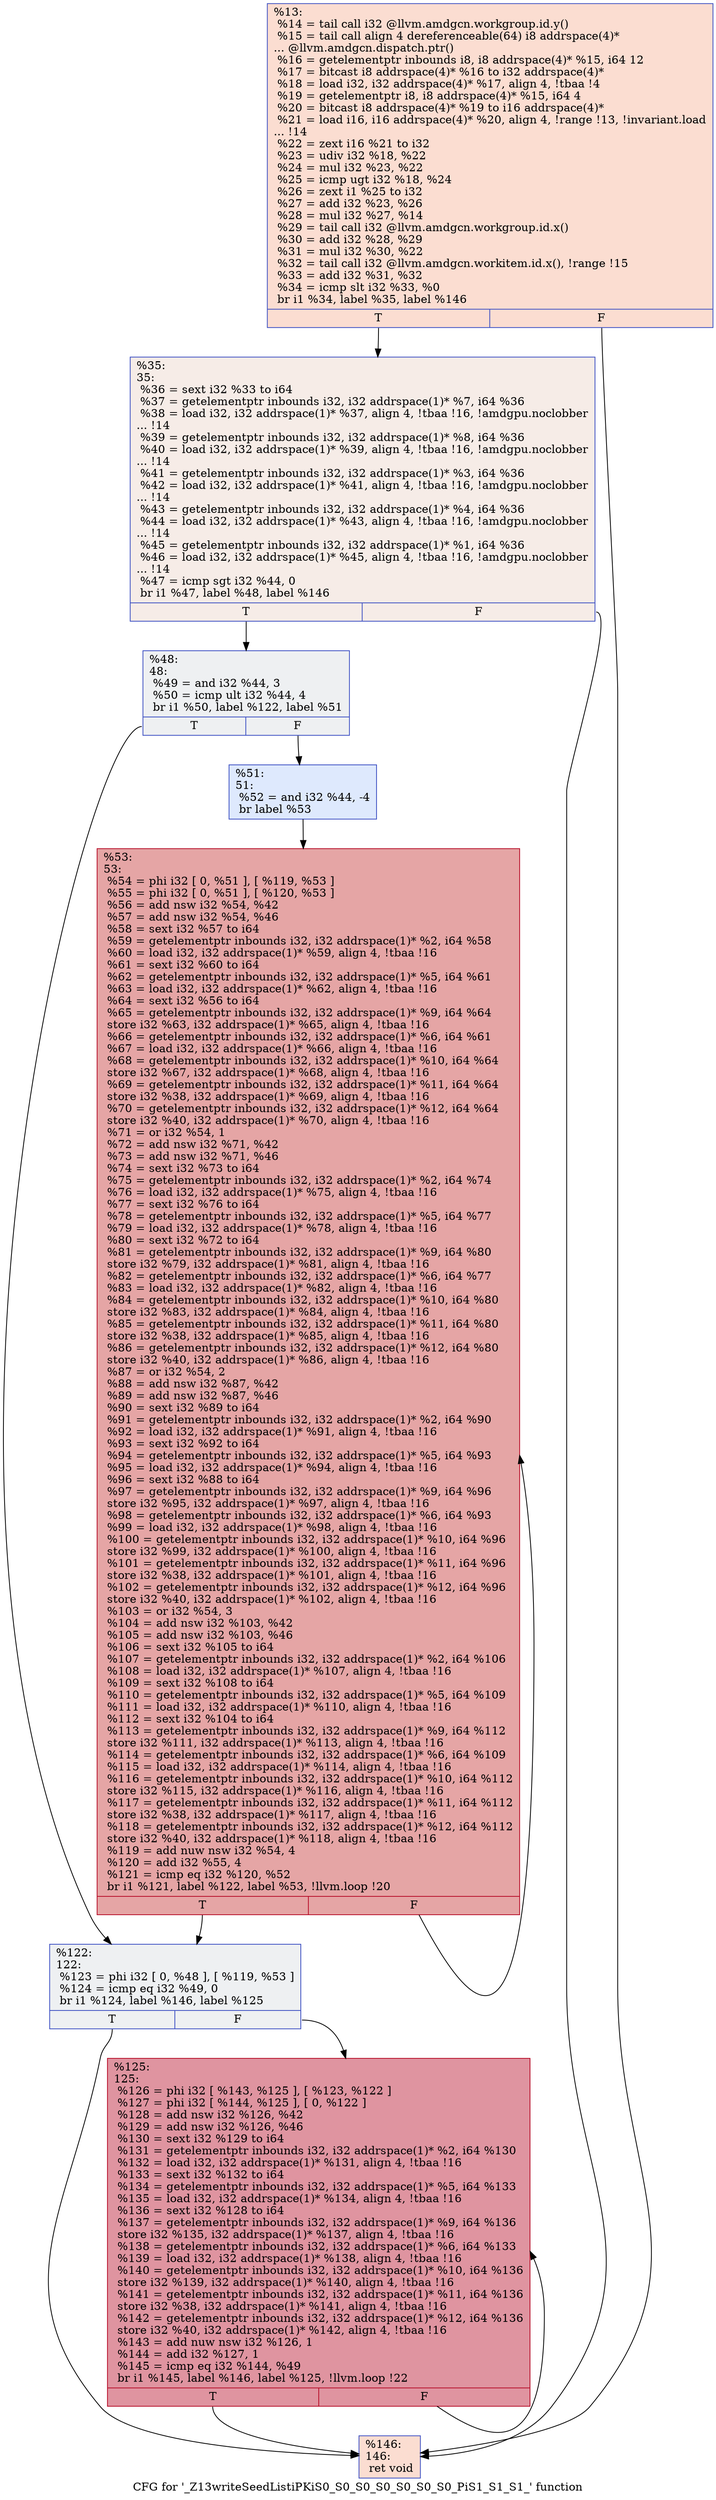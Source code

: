 digraph "CFG for '_Z13writeSeedListiPKiS0_S0_S0_S0_S0_S0_S0_PiS1_S1_S1_' function" {
	label="CFG for '_Z13writeSeedListiPKiS0_S0_S0_S0_S0_S0_S0_PiS1_S1_S1_' function";

	Node0x502c6a0 [shape=record,color="#3d50c3ff", style=filled, fillcolor="#f7b39670",label="{%13:\l  %14 = tail call i32 @llvm.amdgcn.workgroup.id.y()\l  %15 = tail call align 4 dereferenceable(64) i8 addrspace(4)*\l... @llvm.amdgcn.dispatch.ptr()\l  %16 = getelementptr inbounds i8, i8 addrspace(4)* %15, i64 12\l  %17 = bitcast i8 addrspace(4)* %16 to i32 addrspace(4)*\l  %18 = load i32, i32 addrspace(4)* %17, align 4, !tbaa !4\l  %19 = getelementptr i8, i8 addrspace(4)* %15, i64 4\l  %20 = bitcast i8 addrspace(4)* %19 to i16 addrspace(4)*\l  %21 = load i16, i16 addrspace(4)* %20, align 4, !range !13, !invariant.load\l... !14\l  %22 = zext i16 %21 to i32\l  %23 = udiv i32 %18, %22\l  %24 = mul i32 %23, %22\l  %25 = icmp ugt i32 %18, %24\l  %26 = zext i1 %25 to i32\l  %27 = add i32 %23, %26\l  %28 = mul i32 %27, %14\l  %29 = tail call i32 @llvm.amdgcn.workgroup.id.x()\l  %30 = add i32 %28, %29\l  %31 = mul i32 %30, %22\l  %32 = tail call i32 @llvm.amdgcn.workitem.id.x(), !range !15\l  %33 = add i32 %31, %32\l  %34 = icmp slt i32 %33, %0\l  br i1 %34, label %35, label %146\l|{<s0>T|<s1>F}}"];
	Node0x502c6a0:s0 -> Node0x502dec0;
	Node0x502c6a0:s1 -> Node0x502fcc0;
	Node0x502dec0 [shape=record,color="#3d50c3ff", style=filled, fillcolor="#ead5c970",label="{%35:\l35:                                               \l  %36 = sext i32 %33 to i64\l  %37 = getelementptr inbounds i32, i32 addrspace(1)* %7, i64 %36\l  %38 = load i32, i32 addrspace(1)* %37, align 4, !tbaa !16, !amdgpu.noclobber\l... !14\l  %39 = getelementptr inbounds i32, i32 addrspace(1)* %8, i64 %36\l  %40 = load i32, i32 addrspace(1)* %39, align 4, !tbaa !16, !amdgpu.noclobber\l... !14\l  %41 = getelementptr inbounds i32, i32 addrspace(1)* %3, i64 %36\l  %42 = load i32, i32 addrspace(1)* %41, align 4, !tbaa !16, !amdgpu.noclobber\l... !14\l  %43 = getelementptr inbounds i32, i32 addrspace(1)* %4, i64 %36\l  %44 = load i32, i32 addrspace(1)* %43, align 4, !tbaa !16, !amdgpu.noclobber\l... !14\l  %45 = getelementptr inbounds i32, i32 addrspace(1)* %1, i64 %36\l  %46 = load i32, i32 addrspace(1)* %45, align 4, !tbaa !16, !amdgpu.noclobber\l... !14\l  %47 = icmp sgt i32 %44, 0\l  br i1 %47, label %48, label %146\l|{<s0>T|<s1>F}}"];
	Node0x502dec0:s0 -> Node0x50312f0;
	Node0x502dec0:s1 -> Node0x502fcc0;
	Node0x50312f0 [shape=record,color="#3d50c3ff", style=filled, fillcolor="#d9dce170",label="{%48:\l48:                                               \l  %49 = and i32 %44, 3\l  %50 = icmp ult i32 %44, 4\l  br i1 %50, label %122, label %51\l|{<s0>T|<s1>F}}"];
	Node0x50312f0:s0 -> Node0x5031580;
	Node0x50312f0:s1 -> Node0x50315d0;
	Node0x50315d0 [shape=record,color="#3d50c3ff", style=filled, fillcolor="#b5cdfa70",label="{%51:\l51:                                               \l  %52 = and i32 %44, -4\l  br label %53\l}"];
	Node0x50315d0 -> Node0x50317d0;
	Node0x50317d0 [shape=record,color="#b70d28ff", style=filled, fillcolor="#c5333470",label="{%53:\l53:                                               \l  %54 = phi i32 [ 0, %51 ], [ %119, %53 ]\l  %55 = phi i32 [ 0, %51 ], [ %120, %53 ]\l  %56 = add nsw i32 %54, %42\l  %57 = add nsw i32 %54, %46\l  %58 = sext i32 %57 to i64\l  %59 = getelementptr inbounds i32, i32 addrspace(1)* %2, i64 %58\l  %60 = load i32, i32 addrspace(1)* %59, align 4, !tbaa !16\l  %61 = sext i32 %60 to i64\l  %62 = getelementptr inbounds i32, i32 addrspace(1)* %5, i64 %61\l  %63 = load i32, i32 addrspace(1)* %62, align 4, !tbaa !16\l  %64 = sext i32 %56 to i64\l  %65 = getelementptr inbounds i32, i32 addrspace(1)* %9, i64 %64\l  store i32 %63, i32 addrspace(1)* %65, align 4, !tbaa !16\l  %66 = getelementptr inbounds i32, i32 addrspace(1)* %6, i64 %61\l  %67 = load i32, i32 addrspace(1)* %66, align 4, !tbaa !16\l  %68 = getelementptr inbounds i32, i32 addrspace(1)* %10, i64 %64\l  store i32 %67, i32 addrspace(1)* %68, align 4, !tbaa !16\l  %69 = getelementptr inbounds i32, i32 addrspace(1)* %11, i64 %64\l  store i32 %38, i32 addrspace(1)* %69, align 4, !tbaa !16\l  %70 = getelementptr inbounds i32, i32 addrspace(1)* %12, i64 %64\l  store i32 %40, i32 addrspace(1)* %70, align 4, !tbaa !16\l  %71 = or i32 %54, 1\l  %72 = add nsw i32 %71, %42\l  %73 = add nsw i32 %71, %46\l  %74 = sext i32 %73 to i64\l  %75 = getelementptr inbounds i32, i32 addrspace(1)* %2, i64 %74\l  %76 = load i32, i32 addrspace(1)* %75, align 4, !tbaa !16\l  %77 = sext i32 %76 to i64\l  %78 = getelementptr inbounds i32, i32 addrspace(1)* %5, i64 %77\l  %79 = load i32, i32 addrspace(1)* %78, align 4, !tbaa !16\l  %80 = sext i32 %72 to i64\l  %81 = getelementptr inbounds i32, i32 addrspace(1)* %9, i64 %80\l  store i32 %79, i32 addrspace(1)* %81, align 4, !tbaa !16\l  %82 = getelementptr inbounds i32, i32 addrspace(1)* %6, i64 %77\l  %83 = load i32, i32 addrspace(1)* %82, align 4, !tbaa !16\l  %84 = getelementptr inbounds i32, i32 addrspace(1)* %10, i64 %80\l  store i32 %83, i32 addrspace(1)* %84, align 4, !tbaa !16\l  %85 = getelementptr inbounds i32, i32 addrspace(1)* %11, i64 %80\l  store i32 %38, i32 addrspace(1)* %85, align 4, !tbaa !16\l  %86 = getelementptr inbounds i32, i32 addrspace(1)* %12, i64 %80\l  store i32 %40, i32 addrspace(1)* %86, align 4, !tbaa !16\l  %87 = or i32 %54, 2\l  %88 = add nsw i32 %87, %42\l  %89 = add nsw i32 %87, %46\l  %90 = sext i32 %89 to i64\l  %91 = getelementptr inbounds i32, i32 addrspace(1)* %2, i64 %90\l  %92 = load i32, i32 addrspace(1)* %91, align 4, !tbaa !16\l  %93 = sext i32 %92 to i64\l  %94 = getelementptr inbounds i32, i32 addrspace(1)* %5, i64 %93\l  %95 = load i32, i32 addrspace(1)* %94, align 4, !tbaa !16\l  %96 = sext i32 %88 to i64\l  %97 = getelementptr inbounds i32, i32 addrspace(1)* %9, i64 %96\l  store i32 %95, i32 addrspace(1)* %97, align 4, !tbaa !16\l  %98 = getelementptr inbounds i32, i32 addrspace(1)* %6, i64 %93\l  %99 = load i32, i32 addrspace(1)* %98, align 4, !tbaa !16\l  %100 = getelementptr inbounds i32, i32 addrspace(1)* %10, i64 %96\l  store i32 %99, i32 addrspace(1)* %100, align 4, !tbaa !16\l  %101 = getelementptr inbounds i32, i32 addrspace(1)* %11, i64 %96\l  store i32 %38, i32 addrspace(1)* %101, align 4, !tbaa !16\l  %102 = getelementptr inbounds i32, i32 addrspace(1)* %12, i64 %96\l  store i32 %40, i32 addrspace(1)* %102, align 4, !tbaa !16\l  %103 = or i32 %54, 3\l  %104 = add nsw i32 %103, %42\l  %105 = add nsw i32 %103, %46\l  %106 = sext i32 %105 to i64\l  %107 = getelementptr inbounds i32, i32 addrspace(1)* %2, i64 %106\l  %108 = load i32, i32 addrspace(1)* %107, align 4, !tbaa !16\l  %109 = sext i32 %108 to i64\l  %110 = getelementptr inbounds i32, i32 addrspace(1)* %5, i64 %109\l  %111 = load i32, i32 addrspace(1)* %110, align 4, !tbaa !16\l  %112 = sext i32 %104 to i64\l  %113 = getelementptr inbounds i32, i32 addrspace(1)* %9, i64 %112\l  store i32 %111, i32 addrspace(1)* %113, align 4, !tbaa !16\l  %114 = getelementptr inbounds i32, i32 addrspace(1)* %6, i64 %109\l  %115 = load i32, i32 addrspace(1)* %114, align 4, !tbaa !16\l  %116 = getelementptr inbounds i32, i32 addrspace(1)* %10, i64 %112\l  store i32 %115, i32 addrspace(1)* %116, align 4, !tbaa !16\l  %117 = getelementptr inbounds i32, i32 addrspace(1)* %11, i64 %112\l  store i32 %38, i32 addrspace(1)* %117, align 4, !tbaa !16\l  %118 = getelementptr inbounds i32, i32 addrspace(1)* %12, i64 %112\l  store i32 %40, i32 addrspace(1)* %118, align 4, !tbaa !16\l  %119 = add nuw nsw i32 %54, 4\l  %120 = add i32 %55, 4\l  %121 = icmp eq i32 %120, %52\l  br i1 %121, label %122, label %53, !llvm.loop !20\l|{<s0>T|<s1>F}}"];
	Node0x50317d0:s0 -> Node0x5031580;
	Node0x50317d0:s1 -> Node0x50317d0;
	Node0x5031580 [shape=record,color="#3d50c3ff", style=filled, fillcolor="#d9dce170",label="{%122:\l122:                                              \l  %123 = phi i32 [ 0, %48 ], [ %119, %53 ]\l  %124 = icmp eq i32 %49, 0\l  br i1 %124, label %146, label %125\l|{<s0>T|<s1>F}}"];
	Node0x5031580:s0 -> Node0x502fcc0;
	Node0x5031580:s1 -> Node0x5034cb0;
	Node0x5034cb0 [shape=record,color="#b70d28ff", style=filled, fillcolor="#b70d2870",label="{%125:\l125:                                              \l  %126 = phi i32 [ %143, %125 ], [ %123, %122 ]\l  %127 = phi i32 [ %144, %125 ], [ 0, %122 ]\l  %128 = add nsw i32 %126, %42\l  %129 = add nsw i32 %126, %46\l  %130 = sext i32 %129 to i64\l  %131 = getelementptr inbounds i32, i32 addrspace(1)* %2, i64 %130\l  %132 = load i32, i32 addrspace(1)* %131, align 4, !tbaa !16\l  %133 = sext i32 %132 to i64\l  %134 = getelementptr inbounds i32, i32 addrspace(1)* %5, i64 %133\l  %135 = load i32, i32 addrspace(1)* %134, align 4, !tbaa !16\l  %136 = sext i32 %128 to i64\l  %137 = getelementptr inbounds i32, i32 addrspace(1)* %9, i64 %136\l  store i32 %135, i32 addrspace(1)* %137, align 4, !tbaa !16\l  %138 = getelementptr inbounds i32, i32 addrspace(1)* %6, i64 %133\l  %139 = load i32, i32 addrspace(1)* %138, align 4, !tbaa !16\l  %140 = getelementptr inbounds i32, i32 addrspace(1)* %10, i64 %136\l  store i32 %139, i32 addrspace(1)* %140, align 4, !tbaa !16\l  %141 = getelementptr inbounds i32, i32 addrspace(1)* %11, i64 %136\l  store i32 %38, i32 addrspace(1)* %141, align 4, !tbaa !16\l  %142 = getelementptr inbounds i32, i32 addrspace(1)* %12, i64 %136\l  store i32 %40, i32 addrspace(1)* %142, align 4, !tbaa !16\l  %143 = add nuw nsw i32 %126, 1\l  %144 = add i32 %127, 1\l  %145 = icmp eq i32 %144, %49\l  br i1 %145, label %146, label %125, !llvm.loop !22\l|{<s0>T|<s1>F}}"];
	Node0x5034cb0:s0 -> Node0x502fcc0;
	Node0x5034cb0:s1 -> Node0x5034cb0;
	Node0x502fcc0 [shape=record,color="#3d50c3ff", style=filled, fillcolor="#f7b39670",label="{%146:\l146:                                              \l  ret void\l}"];
}
